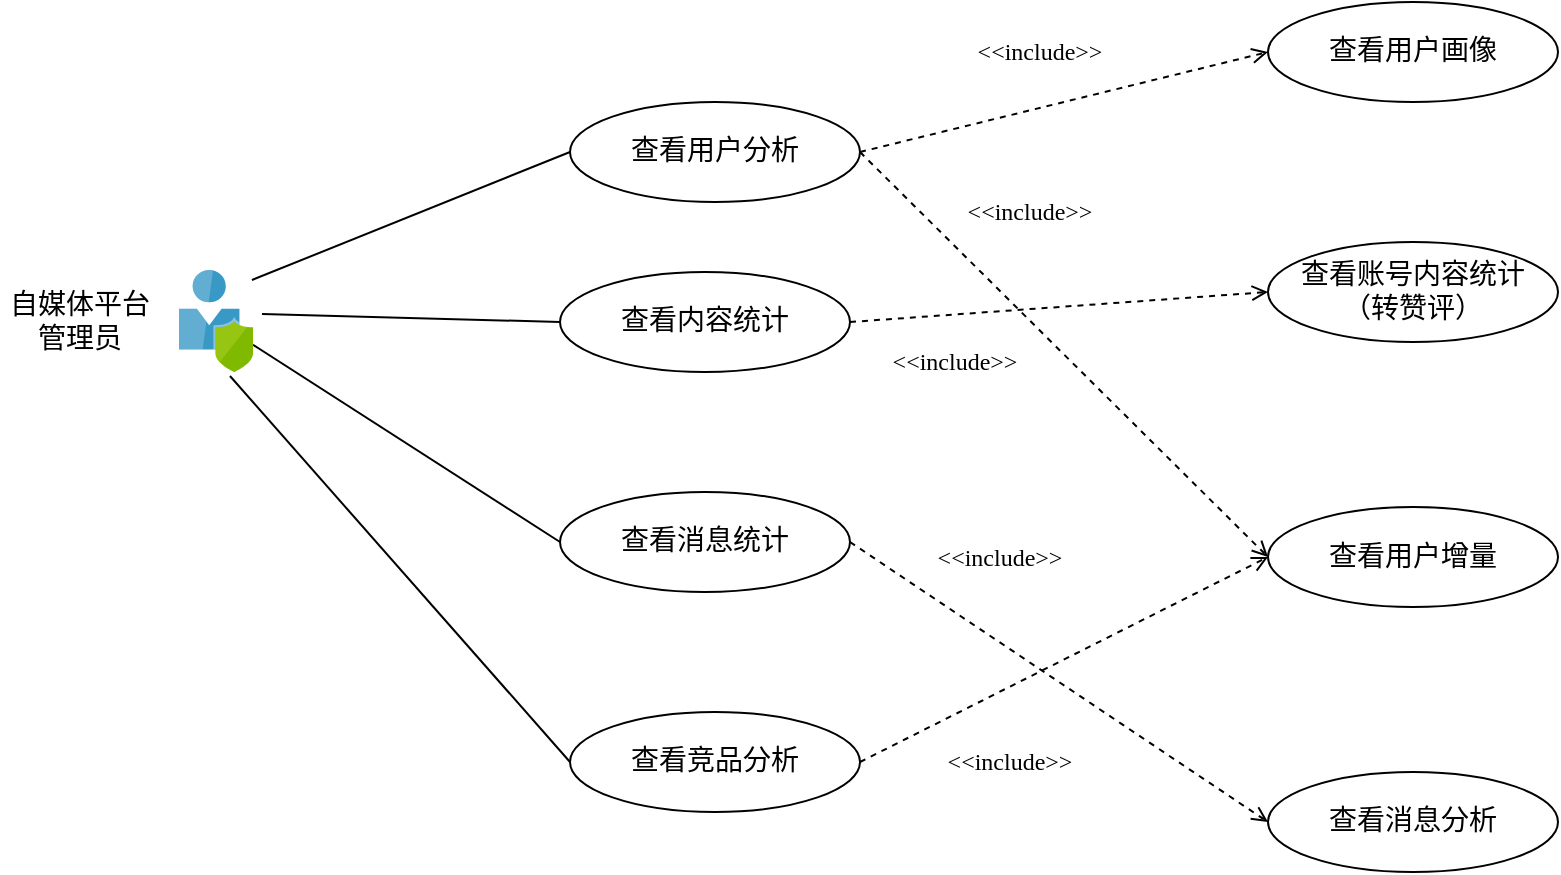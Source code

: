 <mxfile version="11.3.0" type="device" pages="1"><diagram id="kLkyTT4RMx1ix4jsi-1U" name="Page-1"><mxGraphModel dx="893" dy="660" grid="1" gridSize="10" guides="1" tooltips="1" connect="1" arrows="1" fold="1" page="1" pageScale="1" pageWidth="827" pageHeight="1169" math="0" shadow="0"><root><mxCell id="0"/><mxCell id="1" parent="0"/><mxCell id="CRW-AWzinLaDZA1XfrDs-1" style="edgeStyle=none;rounded=0;orthogonalLoop=1;jettySize=auto;html=1;entryX=0;entryY=0.5;entryDx=0;entryDy=0;startArrow=none;startFill=0;endArrow=none;endFill=0;fontFamily=SF Mono;fontSize=14;exitX=0.986;exitY=0.098;exitDx=0;exitDy=0;exitPerimeter=0;" parent="1" source="CRW-AWzinLaDZA1XfrDs-2" target="CRW-AWzinLaDZA1XfrDs-4" edge="1"><mxGeometry relative="1" as="geometry"/></mxCell><mxCell id="CRW-AWzinLaDZA1XfrDs-7" style="rounded=0;orthogonalLoop=1;jettySize=auto;html=1;endArrow=none;endFill=0;entryX=0;entryY=0.5;entryDx=0;entryDy=0;fontFamily=SF Mono;" parent="1" source="CRW-AWzinLaDZA1XfrDs-2" target="CRW-AWzinLaDZA1XfrDs-6" edge="1"><mxGeometry relative="1" as="geometry"/></mxCell><mxCell id="CRW-AWzinLaDZA1XfrDs-2" value="" style="aspect=fixed;html=1;points=[];align=center;image;fontSize=12;image=img/lib/mscae/User_Privacy.svg;fontFamily=SF Mono;" parent="1" vertex="1"><mxGeometry x="89.5" y="409" width="37" height="51" as="geometry"/></mxCell><mxCell id="CRW-AWzinLaDZA1XfrDs-3" value="自媒体平台&lt;br style=&quot;font-size: 14px;&quot;&gt;管理员" style="text;html=1;strokeColor=none;fillColor=none;align=center;verticalAlign=middle;whiteSpace=wrap;rounded=0;fontFamily=SF Mono;fontStyle=0;fontSize=14;" parent="1" vertex="1"><mxGeometry y="420" width="80" height="30" as="geometry"/></mxCell><mxCell id="CRW-AWzinLaDZA1XfrDs-4" value="查看用户分析" style="ellipse;whiteSpace=wrap;html=1;fontFamily=SF Mono;fontSize=14;" parent="1" vertex="1"><mxGeometry x="285" y="325" width="145" height="50" as="geometry"/></mxCell><mxCell id="CRW-AWzinLaDZA1XfrDs-6" value="查看消息统计" style="ellipse;whiteSpace=wrap;html=1;fontFamily=SF Mono;fontSize=14;" parent="1" vertex="1"><mxGeometry x="280" y="520" width="145" height="50" as="geometry"/></mxCell><mxCell id="t-kPrcUoOG5ooZXRRB7P-1" value="查看内容统计" style="ellipse;whiteSpace=wrap;html=1;fontFamily=SF Mono;fontSize=14;" parent="1" vertex="1"><mxGeometry x="280" y="410" width="145" height="50" as="geometry"/></mxCell><mxCell id="t-kPrcUoOG5ooZXRRB7P-2" value="查看竞品分析" style="ellipse;whiteSpace=wrap;html=1;fontFamily=SF Mono;fontSize=14;" parent="1" vertex="1"><mxGeometry x="285" y="630" width="145" height="50" as="geometry"/></mxCell><mxCell id="t-kPrcUoOG5ooZXRRB7P-3" value="" style="endArrow=none;html=1;exitX=1.122;exitY=0.431;exitDx=0;exitDy=0;exitPerimeter=0;entryX=0;entryY=0.5;entryDx=0;entryDy=0;fontFamily=SF Mono;" parent="1" source="CRW-AWzinLaDZA1XfrDs-2" target="t-kPrcUoOG5ooZXRRB7P-1" edge="1"><mxGeometry width="50" height="50" relative="1" as="geometry"><mxPoint x="160" y="740" as="sourcePoint"/><mxPoint x="240" y="560" as="targetPoint"/></mxGeometry></mxCell><mxCell id="t-kPrcUoOG5ooZXRRB7P-4" value="" style="endArrow=none;html=1;exitX=0.689;exitY=1.039;exitDx=0;exitDy=0;exitPerimeter=0;entryX=0;entryY=0.5;entryDx=0;entryDy=0;fontFamily=SF Mono;" parent="1" source="CRW-AWzinLaDZA1XfrDs-2" target="t-kPrcUoOG5ooZXRRB7P-2" edge="1"><mxGeometry width="50" height="50" relative="1" as="geometry"><mxPoint x="130" y="610" as="sourcePoint"/><mxPoint x="180" y="560" as="targetPoint"/></mxGeometry></mxCell><mxCell id="t-kPrcUoOG5ooZXRRB7P-5" value="查看用户增量" style="ellipse;whiteSpace=wrap;html=1;fontFamily=SF Mono;fontSize=14;" parent="1" vertex="1"><mxGeometry x="634" y="527.5" width="145" height="50" as="geometry"/></mxCell><mxCell id="t-kPrcUoOG5ooZXRRB7P-6" value="查看用户画像" style="ellipse;whiteSpace=wrap;html=1;fontFamily=SF Mono;fontSize=14;" parent="1" vertex="1"><mxGeometry x="634" y="275" width="145" height="50" as="geometry"/></mxCell><mxCell id="t-kPrcUoOG5ooZXRRB7P-7" value="查看消息分析" style="ellipse;whiteSpace=wrap;html=1;fontFamily=SF Mono;fontSize=14;" parent="1" vertex="1"><mxGeometry x="634" y="660" width="145" height="50" as="geometry"/></mxCell><mxCell id="t-kPrcUoOG5ooZXRRB7P-8" value="查看账号内容统计&lt;br&gt;（转赞评）" style="ellipse;whiteSpace=wrap;html=1;fontFamily=SF Mono;fontSize=14;" parent="1" vertex="1"><mxGeometry x="634" y="395" width="145" height="50" as="geometry"/></mxCell><mxCell id="t-kPrcUoOG5ooZXRRB7P-9" value="" style="endArrow=open;html=1;entryX=0;entryY=0.5;entryDx=0;entryDy=0;exitX=1;exitY=0.5;exitDx=0;exitDy=0;fontFamily=SF Mono;endFill=0;dashed=1;" parent="1" source="CRW-AWzinLaDZA1XfrDs-4" target="t-kPrcUoOG5ooZXRRB7P-6" edge="1"><mxGeometry width="50" height="50" relative="1" as="geometry"><mxPoint x="420" y="230" as="sourcePoint"/><mxPoint x="480" y="260" as="targetPoint"/></mxGeometry></mxCell><mxCell id="t-kPrcUoOG5ooZXRRB7P-10" value="" style="endArrow=open;html=1;exitX=1;exitY=0.5;exitDx=0;exitDy=0;entryX=0;entryY=0.5;entryDx=0;entryDy=0;fontFamily=SF Mono;endFill=0;dashed=1;" parent="1" source="CRW-AWzinLaDZA1XfrDs-4" target="t-kPrcUoOG5ooZXRRB7P-5" edge="1"><mxGeometry width="50" height="50" relative="1" as="geometry"><mxPoint x="500" y="430" as="sourcePoint"/><mxPoint x="550" y="380" as="targetPoint"/></mxGeometry></mxCell><mxCell id="t-kPrcUoOG5ooZXRRB7P-11" value="" style="endArrow=open;html=1;exitX=1;exitY=0.5;exitDx=0;exitDy=0;entryX=0;entryY=0.5;entryDx=0;entryDy=0;fontFamily=SF Mono;endFill=0;dashed=1;" parent="1" source="t-kPrcUoOG5ooZXRRB7P-1" target="t-kPrcUoOG5ooZXRRB7P-8" edge="1"><mxGeometry width="50" height="50" relative="1" as="geometry"><mxPoint x="530" y="560" as="sourcePoint"/><mxPoint x="580" y="510" as="targetPoint"/></mxGeometry></mxCell><mxCell id="t-kPrcUoOG5ooZXRRB7P-12" value="" style="endArrow=open;html=1;exitX=1;exitY=0.5;exitDx=0;exitDy=0;entryX=0;entryY=0.5;entryDx=0;entryDy=0;fontFamily=SF Mono;endFill=0;dashed=1;" parent="1" source="CRW-AWzinLaDZA1XfrDs-6" target="t-kPrcUoOG5ooZXRRB7P-7" edge="1"><mxGeometry width="50" height="50" relative="1" as="geometry"><mxPoint x="530" y="550" as="sourcePoint"/><mxPoint x="580" y="500" as="targetPoint"/></mxGeometry></mxCell><mxCell id="t-kPrcUoOG5ooZXRRB7P-13" value="" style="endArrow=open;html=1;exitX=1;exitY=0.5;exitDx=0;exitDy=0;entryX=0;entryY=0.5;entryDx=0;entryDy=0;fontFamily=SF Mono;endFill=0;dashed=1;" parent="1" source="t-kPrcUoOG5ooZXRRB7P-2" target="t-kPrcUoOG5ooZXRRB7P-5" edge="1"><mxGeometry width="50" height="50" relative="1" as="geometry"><mxPoint x="480" y="710" as="sourcePoint"/><mxPoint x="640" y="340" as="targetPoint"/></mxGeometry></mxCell><mxCell id="t-kPrcUoOG5ooZXRRB7P-14" value="&amp;lt;&amp;lt;include&amp;gt;&amp;gt;" style="text;html=1;strokeColor=none;fillColor=none;align=center;verticalAlign=middle;whiteSpace=wrap;rounded=0;fontFamily=SF Mono;" parent="1" vertex="1"><mxGeometry x="465" y="290" width="110" height="20" as="geometry"/></mxCell><mxCell id="t-kPrcUoOG5ooZXRRB7P-16" value="&amp;lt;&amp;lt;include&amp;gt;&amp;gt;" style="text;html=1;strokeColor=none;fillColor=none;align=center;verticalAlign=middle;whiteSpace=wrap;rounded=0;fontFamily=SF Mono;" parent="1" vertex="1"><mxGeometry x="460" y="370" width="110" height="20" as="geometry"/></mxCell><mxCell id="t-kPrcUoOG5ooZXRRB7P-17" value="&amp;lt;&amp;lt;include&amp;gt;&amp;gt;" style="text;html=1;strokeColor=none;fillColor=none;align=center;verticalAlign=middle;whiteSpace=wrap;rounded=0;fontFamily=SF Mono;" parent="1" vertex="1"><mxGeometry x="435" y="445" width="85" height="20" as="geometry"/></mxCell><mxCell id="t-kPrcUoOG5ooZXRRB7P-18" value="&amp;lt;&amp;lt;include&amp;gt;&amp;gt;" style="text;html=1;strokeColor=none;fillColor=none;align=center;verticalAlign=middle;whiteSpace=wrap;rounded=0;fontFamily=SF Mono;" parent="1" vertex="1"><mxGeometry x="465" y="645" width="80" height="20" as="geometry"/></mxCell><mxCell id="t-kPrcUoOG5ooZXRRB7P-19" value="&amp;lt;&amp;lt;include&amp;gt;&amp;gt;" style="text;html=1;strokeColor=none;fillColor=none;align=center;verticalAlign=middle;whiteSpace=wrap;rounded=0;fontFamily=SF Mono;" parent="1" vertex="1"><mxGeometry x="445" y="542.5" width="110" height="20" as="geometry"/></mxCell></root></mxGraphModel></diagram></mxfile>